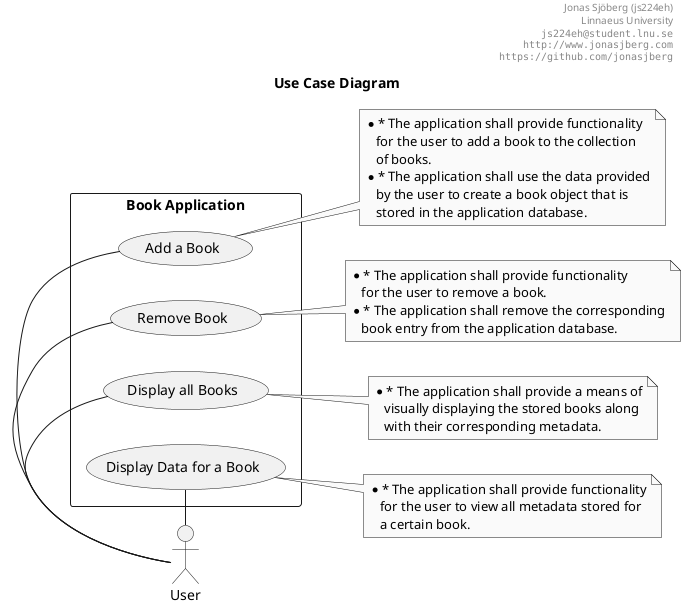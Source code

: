 ' ~~~~~~~~~~~~~~~~~~~~~~~~~~~~~~~~~~~~~~~~~~~~~~~~~
' 1DV600 -- Software Technology
' Assignment 2: Analysis, Design and Implementation
' ~~~~~~~~~~~~~~~~~~~~~~~~~~~~~~~~~~~~~~~~~~~~~~~~~
' Created by Jonas Sjöberg (js224eh) on 2017-02-16.

@startuml
' ______________________________________________________________________________
' ____ CONFIGURATION OPTIONS ___________________________________________________
' debug flag creates a 'svek.dot' and 'svek.svg' file in ~/
' !pragma svek_trace on

skinparam {
    monochrome true
    backgroundColor transparent
    classBackgroundColor transparent
    'style strictuml
}

' ______________________________________________________________________________
' ____ USECASE DIAGRAM _________________________________________________________

header
Jonas Sjöberg (js224eh)
Linnaeus University
""js224eh@student.lnu.se""
""http://www.jonasjberg.com""
""https://github.com/jonasjberg""
end header

title Use Case Diagram


:User: as User

rectangle "Book Application" {
    (Add a Book)                                 as (AddBook)
    (Remove Book)                                as (RemoveBook)
    (Display all Books)                        as (DisplayBooks)
    (Display Data for a Book)                    as (DisplayBookData)

    left to right direction
    User - AddBook
    User - RemoveBook
    User - DisplayBooks
    User - DisplayBookData
}

note right of AddBook
* * The application shall provide functionality
   for the user to add a book to the collection
   of books.
* * The application shall use the data provided
   by the user to create a book object that is
   stored in the application database.
end note

note right of RemoveBook
* * The application shall provide functionality
   for the user to remove a book.
* * The application shall remove the corresponding
   book entry from the application database.
end note

note right of DisplayBooks
* * The application shall provide a means of
   visually displaying the stored books along
   with their corresponding metadata.
end note

note right of DisplayBookData
* * The application shall provide functionality
   for the user to view all metadata stored for
   a certain book.
end note

@enduml